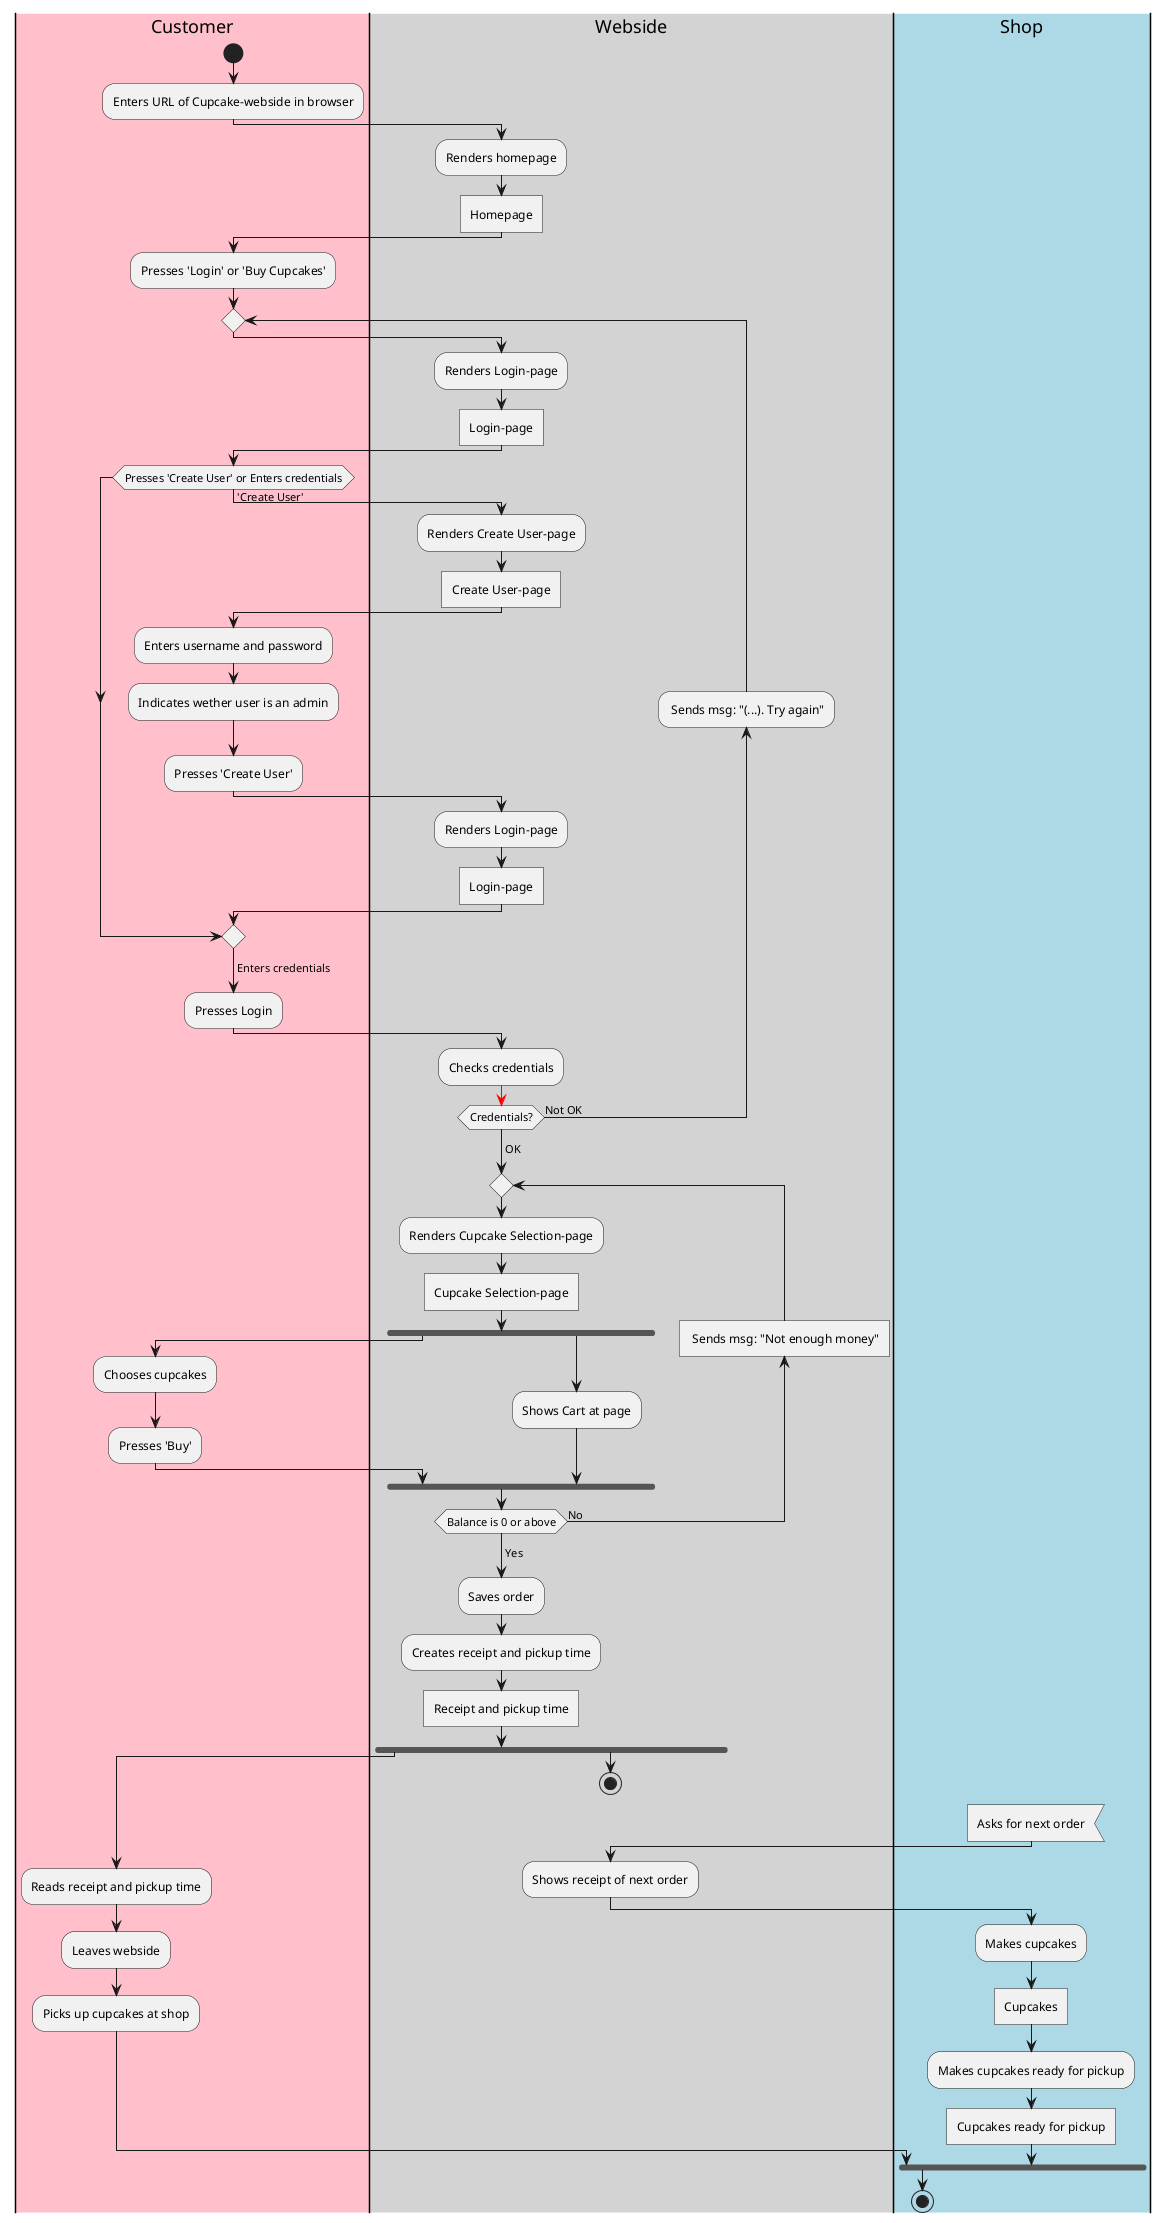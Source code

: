 @startuml
'https://plantuml.com/activity-diagram-beta


|#pink|Customer|


start
:Enters URL of Cupcake-webside in browser;
|#lightgray|Webside|
:Renders homepage;
:Homepage]
|Customer|
:Presses 'Login' or 'Buy Cupcakes';

repeat
    |Webside|
    :Renders Login-page;
    :Login-page]
    |Customer|
        if (Presses 'Create User' or Enters credentials) then('Create User')

            |Webside|
            :Renders Create User-page;
            :Create User-page]
            |Customer|
            :Enters username and password;
            :Indicates wether user is an admin;
            :Presses 'Create User';
            |Webside|
            :Renders Login-page;
            :Login-page]
        endif
        ->Enters credentials;
            |Customer|
            :Presses Login;
            |Webside|
            :Checks credentials;

backward: Sends msg: "(...). Try again";
-[#red]->

repeat while (Credentials?) is (Not OK)
->OK;

repeat
    :Renders Cupcake Selection-page;
    :Cupcake Selection-page]
    fork

    |Customer|
    :Chooses cupcakes;
    :Presses 'Buy';
    fork again
    |Webside|

    :Shows Cart at page;
    end fork

    |Webside|
    backward: Sends msg: "Not enough money"]

repeat while (Balance is 0 or above) is (No)
->Yes;

:Saves order;
:Creates receipt and pickup time;
:Receipt and pickup time]
fork
|Customer|
:Reads receipt and pickup time;
:Leaves webside;
:Picks up cupcakes at shop;
fork again
|Webside|
stop

|#lightblue|Shop|
:Asks for next order<
|Webside|
:Shows receipt of next order;

|Shop|
:Makes cupcakes;
:Cupcakes]
:Makes cupcakes ready for pickup;
:Cupcakes ready for pickup]
end fork
stop

@enduml
